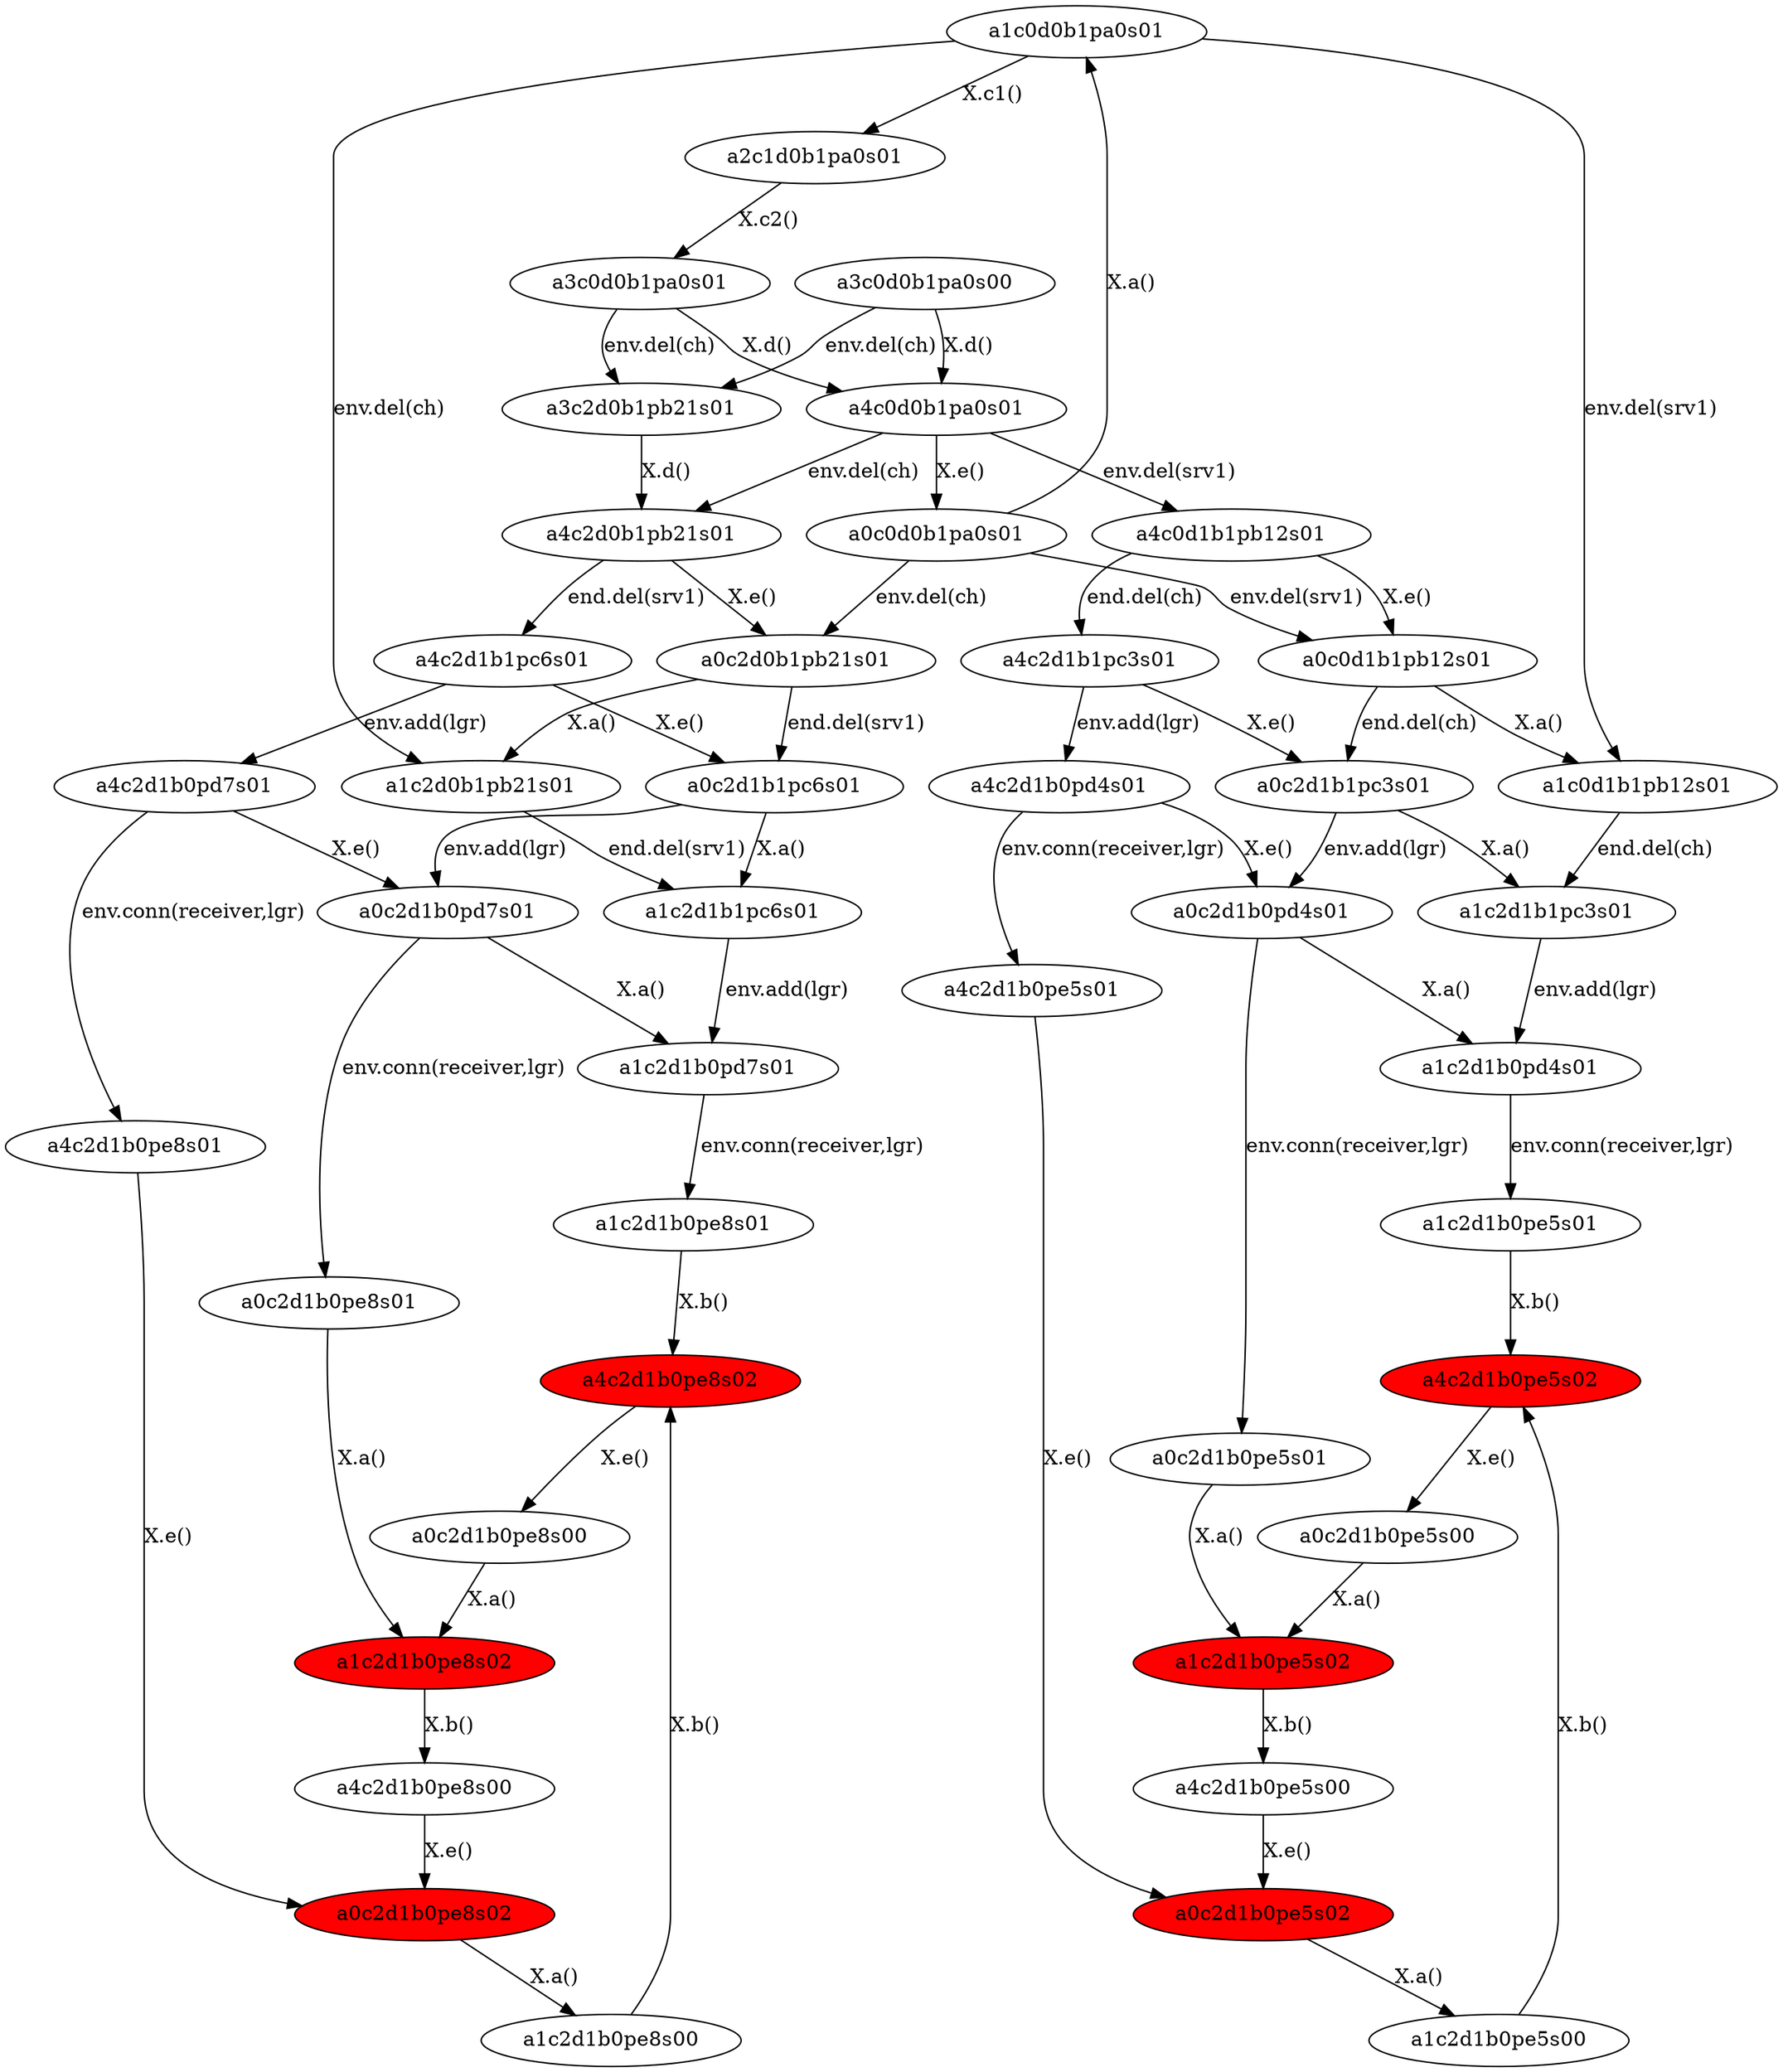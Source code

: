 digraph { 
a4c2d1b0pe5s02[fillcolor = red,style=filled];
a0c2d1b0pe5s02[fillcolor = red,style=filled];
a1c2d1b0pe5s02[fillcolor = red,style=filled];
a0c2d1b0pe8s02[fillcolor = red,style=filled];
a1c2d1b0pe8s02[fillcolor = red,style=filled];
a4c2d1b0pe8s02[fillcolor = red,style=filled];
a1c0d1b1pb12s01->a1c2d1b1pc3s01[label= "end.del(ch)"];
a0c2d0b1pb21s01->a0c2d1b1pc6s01[label= "end.del(srv1)"];
a0c2d1b1pc3s01->a1c2d1b1pc3s01[label= "X.a()"];
a1c2d1b1pc6s01->a1c2d1b0pd7s01[label= "env.add(lgr)"];
a4c2d1b0pe8s02->a0c2d1b0pe8s00[label= "X.e()"];
a1c2d1b0pe8s00->a4c2d1b0pe8s02[label= "X.b()"];
a0c2d1b0pe8s01->a1c2d1b0pe8s02[label= "X.a()"];
a4c0d1b1pb12s01->a4c2d1b1pc3s01[label= "end.del(ch)"];
a1c0d0b1pa0s01->a1c2d0b1pb21s01[label= "env.del(ch)"];
a0c2d1b0pd7s01->a1c2d1b0pd7s01[label= "X.a()"];
a3c0d0b1pa0s00->a3c2d0b1pb21s01[label= "env.del(ch)"];
a1c0d0b1pa0s01->a2c1d0b1pa0s01[label= "X.c1()"];
a4c2d1b0pd7s01->a4c2d1b0pe8s01[label= "env.conn(receiver,lgr)"];
a1c2d0b1pb21s01->a1c2d1b1pc6s01[label= "end.del(srv1)"];
a4c2d1b0pd7s01->a0c2d1b0pd7s01[label= "X.e()"];
a0c2d1b1pc6s01->a1c2d1b1pc6s01[label= "X.a()"];
a4c0d1b1pb12s01->a0c0d1b1pb12s01[label= "X.e()"];
a4c2d1b0pe8s00->a0c2d1b0pe8s02[label= "X.e()"];
a4c2d1b0pd4s01->a4c2d1b0pe5s01[label= "env.conn(receiver,lgr)"];
a1c2d1b1pc3s01->a1c2d1b0pd4s01[label= "env.add(lgr)"];
a0c0d0b1pa0s01->a0c0d1b1pb12s01[label= "env.del(srv1)"];
a0c0d0b1pa0s01->a0c2d0b1pb21s01[label= "env.del(ch)"];
a4c2d1b0pe8s01->a0c2d1b0pe8s02[label= "X.e()"];
a0c2d1b1pc3s01->a0c2d1b0pd4s01[label= "env.add(lgr)"];
a0c2d1b0pe5s01->a1c2d1b0pe5s02[label= "X.a()"];
a4c2d1b0pe5s02->a0c2d1b0pe5s00[label= "X.e()"];
a3c0d0b1pa0s01->a4c0d0b1pa0s01[label= "X.d()"];
a4c2d1b1pc3s01->a4c2d1b0pd4s01[label= "env.add(lgr)"];
a1c2d1b0pd4s01->a1c2d1b0pe5s01[label= "env.conn(receiver,lgr)"];
a0c2d0b1pb21s01->a1c2d0b1pb21s01[label= "X.a()"];
a3c2d0b1pb21s01->a4c2d0b1pb21s01[label= "X.d()"];
a1c2d1b0pe5s01->a4c2d1b0pe5s02[label= "X.b()"];
a4c0d0b1pa0s01->a4c0d1b1pb12s01[label= "env.del(srv1)"];
a0c2d1b0pd4s01->a0c2d1b0pe5s01[label= "env.conn(receiver,lgr)"];
a4c2d1b1pc6s01->a4c2d1b0pd7s01[label= "env.add(lgr)"];
a4c2d1b0pd4s01->a0c2d1b0pd4s01[label= "X.e()"];
a4c2d0b1pb21s01->a0c2d0b1pb21s01[label= "X.e()"];
a0c0d0b1pa0s01->a1c0d0b1pa0s01[label= "X.a()"];
a0c2d1b0pd7s01->a0c2d1b0pe8s01[label= "env.conn(receiver,lgr)"];
a4c0d0b1pa0s01->a0c0d0b1pa0s01[label= "X.e()"];
a4c2d1b0pe5s01->a0c2d1b0pe5s02[label= "X.e()"];
a0c2d1b0pe5s00->a1c2d1b0pe5s02[label= "X.a()"];
a4c0d0b1pa0s01->a4c2d0b1pb21s01[label= "env.del(ch)"];
a1c0d0b1pa0s01->a1c0d1b1pb12s01[label= "env.del(srv1)"];
a4c2d0b1pb21s01->a4c2d1b1pc6s01[label= "end.del(srv1)"];
a0c0d1b1pb12s01->a0c2d1b1pc3s01[label= "end.del(ch)"];
a1c2d1b0pe8s02->a4c2d1b0pe8s00[label= "X.b()"];
a2c1d0b1pa0s01->a3c0d0b1pa0s01[label= "X.c2()"];
a0c2d1b0pe8s00->a1c2d1b0pe8s02[label= "X.a()"];
a0c0d1b1pb12s01->a1c0d1b1pb12s01[label= "X.a()"];
a0c2d1b1pc6s01->a0c2d1b0pd7s01[label= "env.add(lgr)"];
a0c2d1b0pe5s02->a1c2d1b0pe5s00[label= "X.a()"];
a3c0d0b1pa0s01->a3c2d0b1pb21s01[label= "env.del(ch)"];
a1c2d1b0pd7s01->a1c2d1b0pe8s01[label= "env.conn(receiver,lgr)"];
a0c2d1b0pd4s01->a1c2d1b0pd4s01[label= "X.a()"];
a1c2d1b0pe5s02->a4c2d1b0pe5s00[label= "X.b()"];
a1c2d1b0pe8s01->a4c2d1b0pe8s02[label= "X.b()"];
a0c2d1b0pe8s02->a1c2d1b0pe8s00[label= "X.a()"];
a4c2d1b1pc6s01->a0c2d1b1pc6s01[label= "X.e()"];
a4c2d1b1pc3s01->a0c2d1b1pc3s01[label= "X.e()"];
a4c2d1b0pe5s00->a0c2d1b0pe5s02[label= "X.e()"];
a1c2d1b0pe5s00->a4c2d1b0pe5s02[label= "X.b()"];
a3c0d0b1pa0s00->a4c0d0b1pa0s01[label= "X.d()"];

}